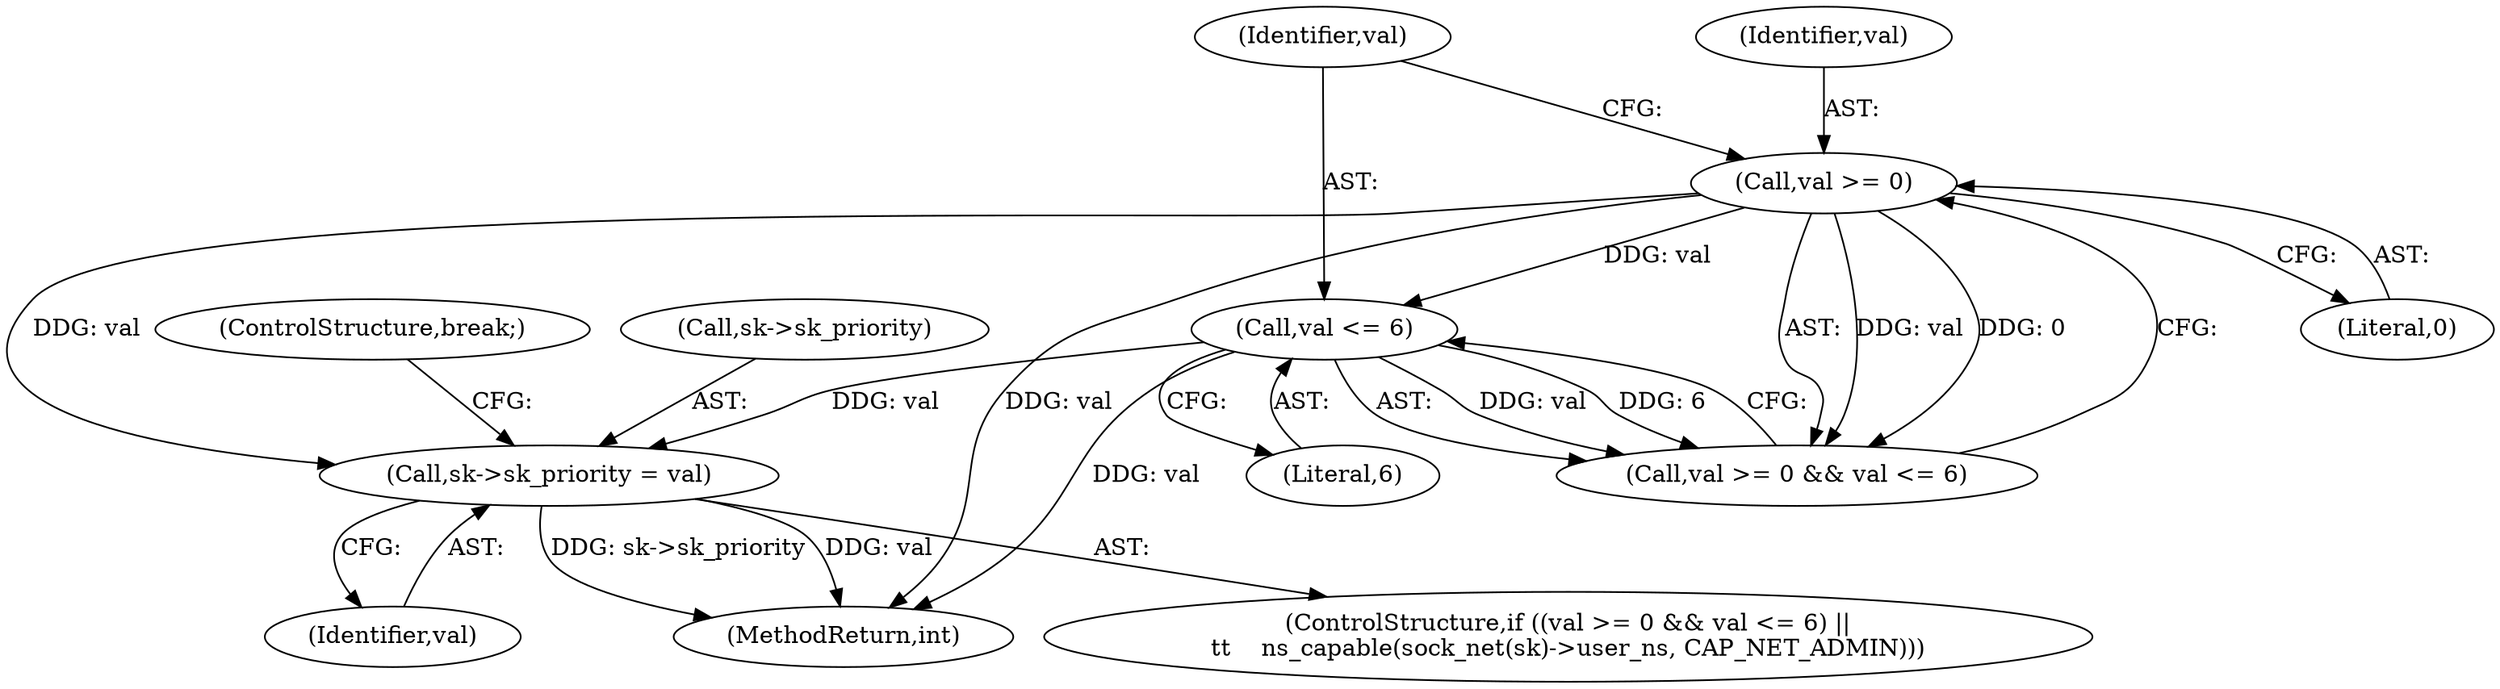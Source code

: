 digraph "0_linux_b98b0bc8c431e3ceb4b26b0dfc8db509518fb290@pointer" {
"1000343" [label="(Call,sk->sk_priority = val)"];
"1000331" [label="(Call,val >= 0)"];
"1000334" [label="(Call,val <= 6)"];
"1000347" [label="(Identifier,val)"];
"1000353" [label="(ControlStructure,break;)"];
"1000343" [label="(Call,sk->sk_priority = val)"];
"1000333" [label="(Literal,0)"];
"1000335" [label="(Identifier,val)"];
"1000336" [label="(Literal,6)"];
"1000332" [label="(Identifier,val)"];
"1000331" [label="(Call,val >= 0)"];
"1000344" [label="(Call,sk->sk_priority)"];
"1000890" [label="(MethodReturn,int)"];
"1000330" [label="(Call,val >= 0 && val <= 6)"];
"1000334" [label="(Call,val <= 6)"];
"1000328" [label="(ControlStructure,if ((val >= 0 && val <= 6) ||\n\t\t    ns_capable(sock_net(sk)->user_ns, CAP_NET_ADMIN)))"];
"1000343" -> "1000328"  [label="AST: "];
"1000343" -> "1000347"  [label="CFG: "];
"1000344" -> "1000343"  [label="AST: "];
"1000347" -> "1000343"  [label="AST: "];
"1000353" -> "1000343"  [label="CFG: "];
"1000343" -> "1000890"  [label="DDG: sk->sk_priority"];
"1000343" -> "1000890"  [label="DDG: val"];
"1000331" -> "1000343"  [label="DDG: val"];
"1000334" -> "1000343"  [label="DDG: val"];
"1000331" -> "1000330"  [label="AST: "];
"1000331" -> "1000333"  [label="CFG: "];
"1000332" -> "1000331"  [label="AST: "];
"1000333" -> "1000331"  [label="AST: "];
"1000335" -> "1000331"  [label="CFG: "];
"1000330" -> "1000331"  [label="CFG: "];
"1000331" -> "1000890"  [label="DDG: val"];
"1000331" -> "1000330"  [label="DDG: val"];
"1000331" -> "1000330"  [label="DDG: 0"];
"1000331" -> "1000334"  [label="DDG: val"];
"1000334" -> "1000330"  [label="AST: "];
"1000334" -> "1000336"  [label="CFG: "];
"1000335" -> "1000334"  [label="AST: "];
"1000336" -> "1000334"  [label="AST: "];
"1000330" -> "1000334"  [label="CFG: "];
"1000334" -> "1000890"  [label="DDG: val"];
"1000334" -> "1000330"  [label="DDG: val"];
"1000334" -> "1000330"  [label="DDG: 6"];
}
